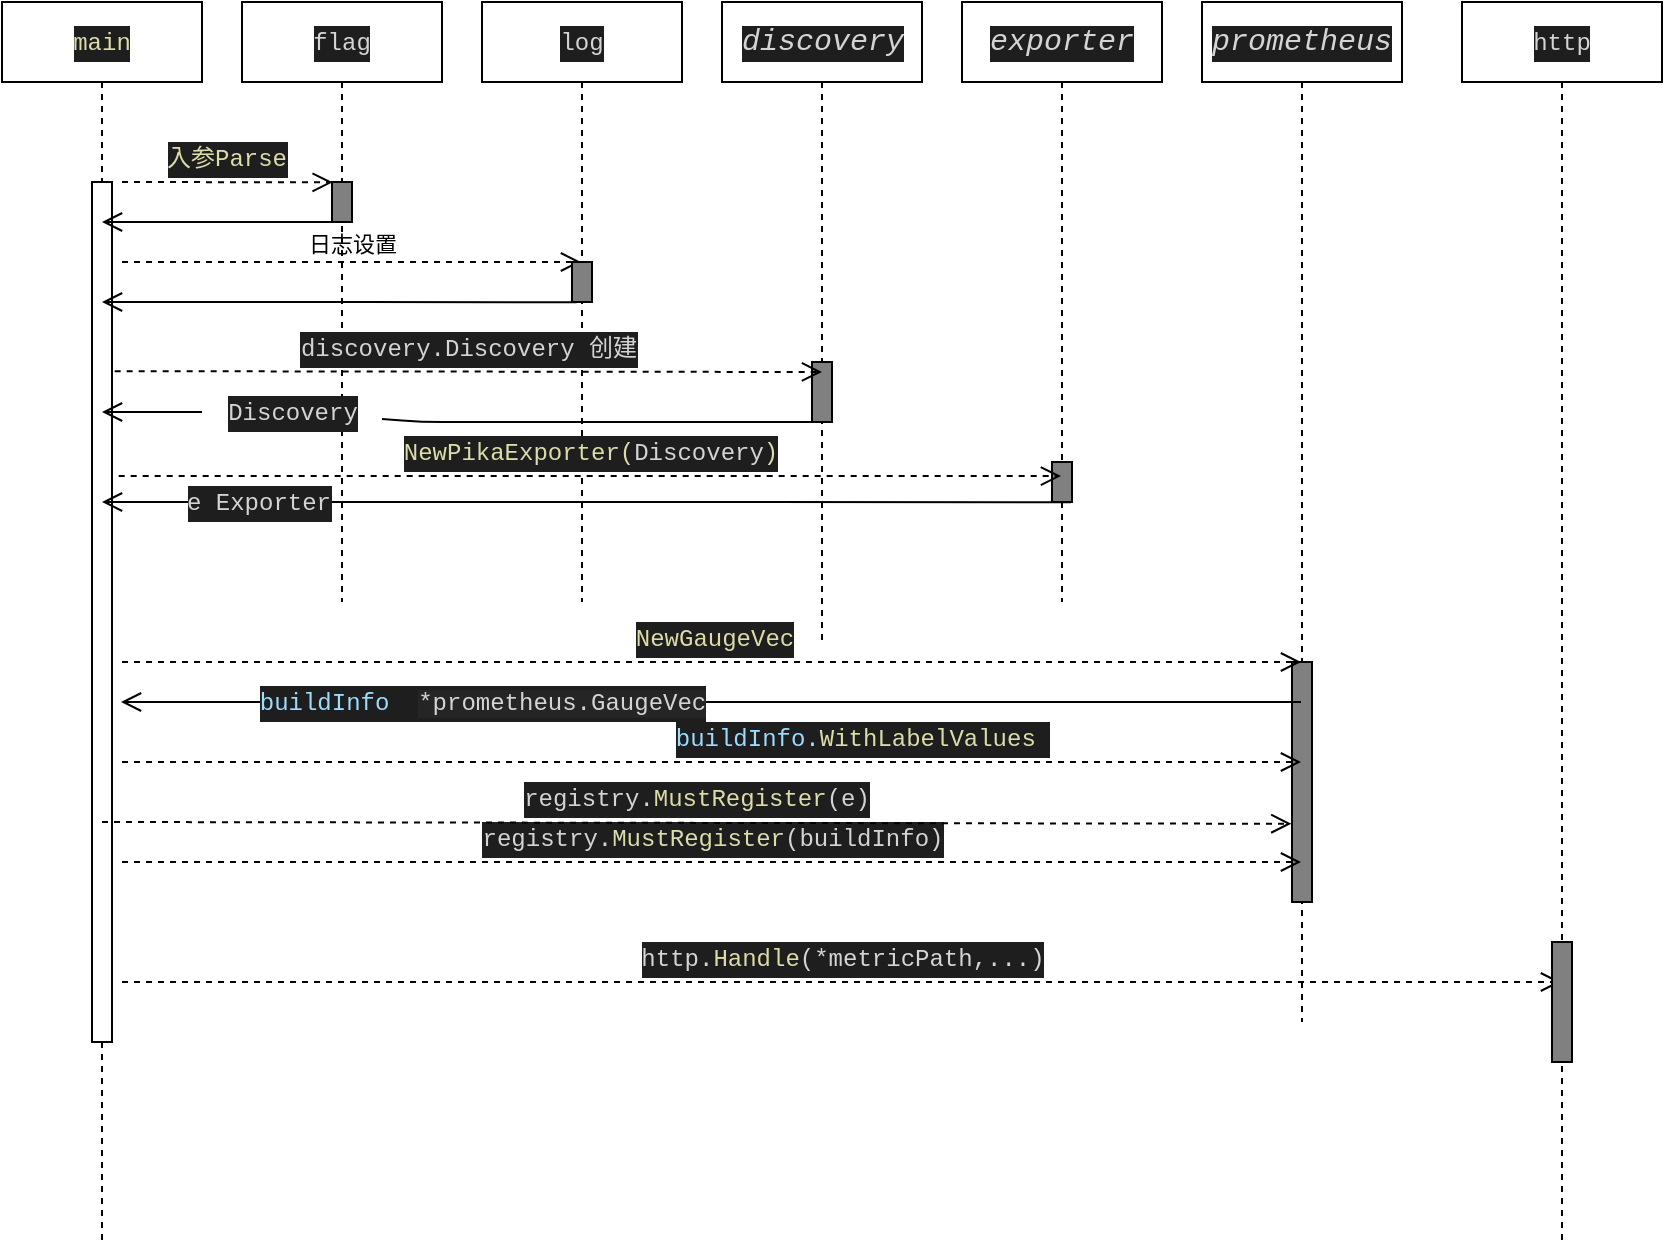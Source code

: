 <mxfile>
    <diagram id="RR83uB568vsUv_s7WXHu" name="第 1 页">
        <mxGraphModel dx="875" dy="463" grid="1" gridSize="10" guides="1" tooltips="1" connect="1" arrows="1" fold="1" page="1" pageScale="1" pageWidth="827" pageHeight="1169" math="0" shadow="0">
            <root>
                <mxCell id="0"/>
                <mxCell id="1" parent="0"/>
                <mxCell id="2" value="&lt;div style=&quot;color: rgb(212, 212, 212); background-color: rgb(30, 30, 30); font-family: Menlo, Monaco, &amp;quot;Courier New&amp;quot;, monospace; line-height: 18px; font-size: 15px;&quot;&gt;discovery&lt;/div&gt;" style="shape=umlLifeline;perimeter=lifelinePerimeter;html=1;container=1;collapsible=0;recursiveResize=0;outlineConnect=0;fontStyle=2;fontSize=15;" vertex="1" parent="1">
                    <mxGeometry x="450" y="90" width="100" height="320" as="geometry"/>
                </mxCell>
                <mxCell id="3" value="" style="html=1;points=[];perimeter=orthogonalPerimeter;fillColor=#808080;" vertex="1" parent="2">
                    <mxGeometry x="45" y="180" width="10" height="30" as="geometry"/>
                </mxCell>
                <mxCell id="4" value="&lt;div style=&quot;color: rgb(212, 212, 212); background-color: rgb(30, 30, 30); font-family: Menlo, Monaco, &amp;quot;Courier New&amp;quot;, monospace; line-height: 18px;&quot;&gt;&lt;span style=&quot;color: #dcdcaa;&quot;&gt;main&lt;/span&gt;&lt;/div&gt;" style="shape=umlLifeline;perimeter=lifelinePerimeter;whiteSpace=wrap;html=1;container=1;collapsible=0;recursiveResize=0;outlineConnect=0;" vertex="1" parent="1">
                    <mxGeometry x="90" y="90" width="100" height="620" as="geometry"/>
                </mxCell>
                <mxCell id="14" style="edgeStyle=none;html=1;" edge="1" parent="4" source="5" target="4">
                    <mxGeometry relative="1" as="geometry"/>
                </mxCell>
                <mxCell id="5" value="" style="html=1;points=[];perimeter=orthogonalPerimeter;" vertex="1" parent="4">
                    <mxGeometry x="45" y="90" width="10" height="430" as="geometry"/>
                </mxCell>
                <mxCell id="15" value="&lt;div style=&quot;color: rgb(212, 212, 212); background-color: rgb(30, 30, 30); font-family: Menlo, Monaco, &amp;quot;Courier New&amp;quot;, monospace; font-size: 12px; line-height: 18px;&quot;&gt;&lt;span style=&quot;color: #dcdcaa;&quot;&gt;入参Parse&lt;/span&gt;&lt;/div&gt;" style="endArrow=open;startArrow=none;endFill=0;startFill=0;endSize=8;html=1;verticalAlign=bottom;dashed=1;labelBackgroundColor=none;entryX=0.034;entryY=0.008;entryDx=0;entryDy=0;entryPerimeter=0;" edge="1" parent="4" target="11">
                    <mxGeometry width="160" relative="1" as="geometry">
                        <mxPoint x="60" y="90" as="sourcePoint"/>
                        <mxPoint x="150" y="90" as="targetPoint"/>
                    </mxGeometry>
                </mxCell>
                <mxCell id="19" value="日志设置" style="endArrow=open;startArrow=none;endFill=0;startFill=0;endSize=8;html=1;verticalAlign=bottom;dashed=1;labelBackgroundColor=none;" edge="1" parent="4" target="12">
                    <mxGeometry width="160" relative="1" as="geometry">
                        <mxPoint x="60" y="130" as="sourcePoint"/>
                        <mxPoint x="220" y="130" as="targetPoint"/>
                    </mxGeometry>
                </mxCell>
                <mxCell id="6" value="&lt;div style=&quot;color: rgb(212, 212, 212); background-color: rgb(30, 30, 30); font-family: Menlo, Monaco, &amp;quot;Courier New&amp;quot;, monospace; line-height: 18px; font-size: 15px;&quot;&gt;exporter&lt;/div&gt;" style="shape=umlLifeline;perimeter=lifelinePerimeter;whiteSpace=wrap;html=1;container=1;collapsible=0;recursiveResize=0;outlineConnect=0;fontStyle=2;fontSize=15;" vertex="1" parent="1">
                    <mxGeometry x="570" y="90" width="100" height="300" as="geometry"/>
                </mxCell>
                <mxCell id="7" value="" style="html=1;points=[];perimeter=orthogonalPerimeter;fillColor=#808080;" vertex="1" parent="6">
                    <mxGeometry x="45" y="230" width="10" height="20" as="geometry"/>
                </mxCell>
                <mxCell id="8" value="&lt;div style=&quot;color: rgb(212, 212, 212); background-color: rgb(30, 30, 30); font-family: Menlo, Monaco, &amp;quot;Courier New&amp;quot;, monospace; line-height: 18px; font-size: 15px;&quot;&gt;prometheus&lt;/div&gt;" style="shape=umlLifeline;perimeter=lifelinePerimeter;whiteSpace=wrap;html=1;container=1;collapsible=0;recursiveResize=0;outlineConnect=0;fontSize=15;fontStyle=2" vertex="1" parent="1">
                    <mxGeometry x="690" y="90" width="100" height="510" as="geometry"/>
                </mxCell>
                <mxCell id="9" value="" style="html=1;points=[];perimeter=orthogonalPerimeter;fillColor=#808080;" vertex="1" parent="8">
                    <mxGeometry x="45" y="330" width="10" height="120" as="geometry"/>
                </mxCell>
                <mxCell id="10" value="&lt;div style=&quot;color: rgb(212, 212, 212); background-color: rgb(30, 30, 30); font-family: Menlo, Monaco, &amp;quot;Courier New&amp;quot;, monospace; line-height: 18px;&quot;&gt;flag&lt;/div&gt;" style="shape=umlLifeline;perimeter=lifelinePerimeter;whiteSpace=wrap;html=1;container=1;collapsible=0;recursiveResize=0;outlineConnect=0;" vertex="1" parent="1">
                    <mxGeometry x="210" y="90" width="100" height="300" as="geometry"/>
                </mxCell>
                <mxCell id="11" value="" style="html=1;points=[];perimeter=orthogonalPerimeter;fillColor=#808080;" vertex="1" parent="10">
                    <mxGeometry x="45" y="90" width="10" height="20" as="geometry"/>
                </mxCell>
                <mxCell id="12" value="&lt;div style=&quot;color: rgb(212, 212, 212); background-color: rgb(30, 30, 30); font-family: Menlo, Monaco, &amp;quot;Courier New&amp;quot;, monospace; line-height: 18px;&quot;&gt;log&lt;/div&gt;" style="shape=umlLifeline;perimeter=lifelinePerimeter;whiteSpace=wrap;html=1;container=1;collapsible=0;recursiveResize=0;outlineConnect=0;" vertex="1" parent="1">
                    <mxGeometry x="330" y="90" width="100" height="300" as="geometry"/>
                </mxCell>
                <mxCell id="13" value="" style="html=1;points=[];perimeter=orthogonalPerimeter;fillColor=#808080;" vertex="1" parent="12">
                    <mxGeometry x="45" y="130" width="10" height="20" as="geometry"/>
                </mxCell>
                <mxCell id="18" value="" style="endArrow=open;startArrow=none;endFill=0;startFill=0;endSize=8;html=1;verticalAlign=bottom;labelBackgroundColor=none;strokeWidth=1;" edge="1" parent="1" source="10" target="4">
                    <mxGeometry width="160" relative="1" as="geometry">
                        <mxPoint x="250" y="280" as="sourcePoint"/>
                        <mxPoint x="450" y="280" as="targetPoint"/>
                        <Array as="points">
                            <mxPoint x="200" y="200"/>
                        </Array>
                    </mxGeometry>
                </mxCell>
                <mxCell id="20" value="" style="endArrow=open;startArrow=none;endFill=0;startFill=0;endSize=8;html=1;verticalAlign=bottom;labelBackgroundColor=none;strokeWidth=1;exitX=0.234;exitY=1.006;exitDx=0;exitDy=0;exitPerimeter=0;" edge="1" parent="1" source="13" target="4">
                    <mxGeometry width="160" relative="1" as="geometry">
                        <mxPoint x="320" y="249" as="sourcePoint"/>
                        <mxPoint x="200" y="249" as="targetPoint"/>
                        <Array as="points">
                            <mxPoint x="260" y="240"/>
                        </Array>
                    </mxGeometry>
                </mxCell>
                <mxCell id="21" value="&lt;div style=&quot;color: rgb(212, 212, 212); background-color: rgb(30, 30, 30); font-family: Menlo, Monaco, &amp;quot;Courier New&amp;quot;, monospace; font-size: 12px; line-height: 18px;&quot;&gt;discovery.Discovery 创建&lt;/div&gt;" style="endArrow=open;startArrow=none;endFill=0;startFill=0;endSize=8;html=1;verticalAlign=bottom;dashed=1;labelBackgroundColor=none;exitX=1.134;exitY=0.22;exitDx=0;exitDy=0;exitPerimeter=0;" edge="1" parent="1" source="5">
                    <mxGeometry width="160" relative="1" as="geometry">
                        <mxPoint x="155.5" y="270" as="sourcePoint"/>
                        <mxPoint x="500" y="275" as="targetPoint"/>
                    </mxGeometry>
                </mxCell>
                <mxCell id="22" value="" style="endArrow=open;startArrow=none;endFill=0;startFill=0;endSize=8;html=1;verticalAlign=bottom;labelBackgroundColor=none;strokeWidth=1;" edge="1" parent="1" source="25" target="4">
                    <mxGeometry width="160" relative="1" as="geometry">
                        <mxPoint x="407.84" y="290.12" as="sourcePoint"/>
                        <mxPoint x="170" y="290" as="targetPoint"/>
                        <Array as="points"/>
                    </mxGeometry>
                </mxCell>
                <mxCell id="23" value="&lt;div style=&quot;color: rgb(212, 212, 212); background-color: rgb(30, 30, 30); font-family: Menlo, Monaco, &amp;quot;Courier New&amp;quot;, monospace; font-size: 12px; line-height: 18px;&quot;&gt;&lt;div style=&quot;line-height: 18px;&quot;&gt;&lt;span style=&quot;color: #dcdcaa;&quot;&gt;NewPikaExporter(&lt;/span&gt;&lt;span style=&quot;&quot;&gt;Discovery&lt;/span&gt;&lt;span style=&quot;color: rgb(220, 220, 170);&quot;&gt;)&lt;/span&gt;&lt;/div&gt;&lt;/div&gt;" style="endArrow=open;startArrow=none;endFill=0;startFill=0;endSize=8;html=1;verticalAlign=bottom;dashed=1;labelBackgroundColor=none;exitX=1.334;exitY=0.342;exitDx=0;exitDy=0;exitPerimeter=0;" edge="1" parent="1" source="5" target="6">
                    <mxGeometry x="0.002" width="160" relative="1" as="geometry">
                        <mxPoint x="152" y="320" as="sourcePoint"/>
                        <mxPoint x="505" y="320.0" as="targetPoint"/>
                        <mxPoint as="offset"/>
                    </mxGeometry>
                </mxCell>
                <mxCell id="24" value="" style="endArrow=open;startArrow=none;endFill=0;startFill=0;endSize=8;html=1;verticalAlign=bottom;labelBackgroundColor=none;strokeWidth=1;exitX=0.934;exitY=1.008;exitDx=0;exitDy=0;exitPerimeter=0;" edge="1" parent="1" source="7" target="4">
                    <mxGeometry width="160" relative="1" as="geometry">
                        <mxPoint x="594" y="340" as="sourcePoint"/>
                        <mxPoint x="240" y="340" as="targetPoint"/>
                        <Array as="points">
                            <mxPoint x="385" y="340"/>
                        </Array>
                    </mxGeometry>
                </mxCell>
                <mxCell id="29" value="&lt;div style=&quot;color: rgb(212, 212, 212); background-color: rgb(30, 30, 30); font-family: Menlo, Monaco, &amp;quot;Courier New&amp;quot;, monospace; font-size: 12px; line-height: 18px;&quot;&gt;e Exporter&lt;/div&gt;" style="edgeLabel;html=1;align=center;verticalAlign=middle;resizable=0;points=[];" vertex="1" connectable="0" parent="24">
                    <mxGeometry x="0.679" relative="1" as="geometry">
                        <mxPoint as="offset"/>
                    </mxGeometry>
                </mxCell>
                <mxCell id="27" value="" style="endArrow=none;startArrow=none;endFill=0;startFill=0;endSize=8;html=1;verticalAlign=bottom;labelBackgroundColor=none;strokeWidth=1;" edge="1" parent="1" source="2" target="25">
                    <mxGeometry width="160" relative="1" as="geometry">
                        <mxPoint x="499.5" y="290" as="sourcePoint"/>
                        <mxPoint x="139.5" y="290" as="targetPoint"/>
                        <Array as="points">
                            <mxPoint x="300" y="300"/>
                        </Array>
                    </mxGeometry>
                </mxCell>
                <mxCell id="30" value="&lt;div style=&quot;color: rgb(212, 212, 212); background-color: rgb(30, 30, 30); font-family: Menlo, Monaco, &amp;quot;Courier New&amp;quot;, monospace; font-size: 12px; line-height: 18px;&quot;&gt;&lt;div style=&quot;line-height: 18px;&quot;&gt;&lt;div style=&quot;line-height: 18px;&quot;&gt;&lt;span style=&quot;color: #dcdcaa;&quot;&gt;NewGaugeVec&lt;/span&gt;&lt;/div&gt;&lt;/div&gt;&lt;/div&gt;" style="endArrow=open;startArrow=none;endFill=0;startFill=0;endSize=8;html=1;verticalAlign=bottom;dashed=1;labelBackgroundColor=none;" edge="1" parent="1" target="8">
                    <mxGeometry x="0.002" width="160" relative="1" as="geometry">
                        <mxPoint x="150" y="420" as="sourcePoint"/>
                        <mxPoint x="631.16" y="420" as="targetPoint"/>
                        <mxPoint as="offset"/>
                    </mxGeometry>
                </mxCell>
                <mxCell id="31" value="" style="endArrow=open;startArrow=none;endFill=0;startFill=0;endSize=8;html=1;verticalAlign=bottom;labelBackgroundColor=none;strokeWidth=1;" edge="1" parent="1" source="8">
                    <mxGeometry width="160" relative="1" as="geometry">
                        <mxPoint x="634.34" y="440.16" as="sourcePoint"/>
                        <mxPoint x="149.5" y="440" as="targetPoint"/>
                        <Array as="points">
                            <mxPoint x="395" y="440"/>
                        </Array>
                    </mxGeometry>
                </mxCell>
                <mxCell id="32" value="&lt;div style=&quot;color: rgb(212, 212, 212); background-color: rgb(30, 30, 30); font-family: Menlo, Monaco, &amp;quot;Courier New&amp;quot;, monospace; font-size: 12px; line-height: 18px;&quot;&gt;&lt;div style=&quot;line-height: 18px;&quot;&gt;&lt;span style=&quot;color: #9cdcfe;&quot;&gt;buildInfo&amp;nbsp;&amp;nbsp;&lt;/span&gt;&lt;span style=&quot;background-color: rgb(37, 37, 38); text-align: start;&quot;&gt;*prometheus.GaugeVec&lt;/span&gt;&lt;/div&gt;&lt;/div&gt;" style="edgeLabel;html=1;align=center;verticalAlign=middle;resizable=0;points=[];" vertex="1" connectable="0" parent="31">
                    <mxGeometry x="0.679" relative="1" as="geometry">
                        <mxPoint x="86" as="offset"/>
                    </mxGeometry>
                </mxCell>
                <mxCell id="34" value="&lt;div style=&quot;color: rgb(212, 212, 212); background-color: rgb(30, 30, 30); font-family: Menlo, Monaco, &amp;quot;Courier New&amp;quot;, monospace; font-size: 12px; line-height: 18px;&quot;&gt;&lt;div style=&quot;line-height: 18px;&quot;&gt;&lt;div style=&quot;line-height: 18px;&quot;&gt;&lt;span style=&quot;color: rgb(156, 220, 254);&quot;&gt;buildInfo.&lt;/span&gt;&lt;span style=&quot;color: rgb(220, 220, 170);&quot;&gt;WithLabelValues&lt;/span&gt;&lt;span style=&quot;color: rgb(156, 220, 254);&quot;&gt;&amp;nbsp;&lt;/span&gt;&lt;/div&gt;&lt;/div&gt;&lt;/div&gt;" style="endArrow=open;startArrow=none;endFill=0;startFill=0;endSize=8;html=1;verticalAlign=bottom;dashed=1;labelBackgroundColor=none;" edge="1" parent="1">
                    <mxGeometry x="0.255" width="160" relative="1" as="geometry">
                        <mxPoint x="150" y="470" as="sourcePoint"/>
                        <mxPoint x="739.5" y="470" as="targetPoint"/>
                        <mxPoint as="offset"/>
                    </mxGeometry>
                </mxCell>
                <mxCell id="35" value="&lt;div style=&quot;color: rgb(212, 212, 212); background-color: rgb(30, 30, 30); font-family: Menlo, Monaco, &amp;quot;Courier New&amp;quot;, monospace; font-size: 12px; line-height: 18px;&quot;&gt;&lt;div style=&quot;line-height: 18px;&quot;&gt;&lt;div style=&quot;line-height: 18px;&quot;&gt;&lt;div style=&quot;line-height: 18px;&quot;&gt;&lt;div style=&quot;line-height: 18px;&quot;&gt;http.&lt;span style=&quot;color: #dcdcaa;&quot;&gt;Handle&lt;/span&gt;(*metricPath,...)&lt;/div&gt;&lt;/div&gt;&lt;/div&gt;&lt;/div&gt;&lt;/div&gt;" style="endArrow=open;startArrow=none;endFill=0;startFill=0;endSize=8;html=1;verticalAlign=bottom;dashed=1;labelBackgroundColor=none;" edge="1" parent="1" target="37">
                    <mxGeometry x="0.001" width="160" relative="1" as="geometry">
                        <mxPoint x="150" y="580" as="sourcePoint"/>
                        <mxPoint x="739.5" y="580" as="targetPoint"/>
                        <mxPoint as="offset"/>
                    </mxGeometry>
                </mxCell>
                <mxCell id="36" value="&lt;div style=&quot;color: rgb(212, 212, 212); background-color: rgb(30, 30, 30); font-family: Menlo, Monaco, &amp;quot;Courier New&amp;quot;, monospace; font-size: 12px; line-height: 18px;&quot;&gt;&lt;div style=&quot;line-height: 18px;&quot;&gt;&lt;div style=&quot;line-height: 18px;&quot;&gt;&lt;div style=&quot;line-height: 18px;&quot;&gt;&lt;div style=&quot;line-height: 18px;&quot;&gt;registry.&lt;span style=&quot;color: #dcdcaa;&quot;&gt;MustRegister&lt;/span&gt;(buildInfo)&lt;/div&gt;&lt;/div&gt;&lt;/div&gt;&lt;/div&gt;&lt;/div&gt;" style="endArrow=open;startArrow=none;endFill=0;startFill=0;endSize=8;html=1;verticalAlign=bottom;dashed=1;labelBackgroundColor=none;" edge="1" parent="1">
                    <mxGeometry x="0.001" width="160" relative="1" as="geometry">
                        <mxPoint x="150" y="520" as="sourcePoint"/>
                        <mxPoint x="739.5" y="520" as="targetPoint"/>
                        <mxPoint as="offset"/>
                    </mxGeometry>
                </mxCell>
                <mxCell id="37" value="&lt;div style=&quot;color: rgb(212, 212, 212); background-color: rgb(30, 30, 30); font-family: Menlo, Monaco, &amp;quot;Courier New&amp;quot;, monospace; line-height: 18px;&quot;&gt;http&lt;/div&gt;" style="shape=umlLifeline;perimeter=lifelinePerimeter;whiteSpace=wrap;html=1;container=1;collapsible=0;recursiveResize=0;outlineConnect=0;" vertex="1" parent="1">
                    <mxGeometry x="820" y="90" width="100" height="620" as="geometry"/>
                </mxCell>
                <mxCell id="38" value="" style="html=1;points=[];perimeter=orthogonalPerimeter;fillColor=#808080;" vertex="1" parent="37">
                    <mxGeometry x="45" y="470" width="10" height="60" as="geometry"/>
                </mxCell>
                <mxCell id="39" value="&lt;div style=&quot;color: rgb(212, 212, 212); background-color: rgb(30, 30, 30); font-family: Menlo, Monaco, &amp;quot;Courier New&amp;quot;, monospace; font-size: 12px; line-height: 18px;&quot;&gt;&lt;div style=&quot;line-height: 18px;&quot;&gt;&lt;div style=&quot;line-height: 18px;&quot;&gt;&lt;div style=&quot;line-height: 18px;&quot;&gt;registry.&lt;span style=&quot;color: #dcdcaa;&quot;&gt;MustRegister&lt;/span&gt;(e)&lt;/div&gt;&lt;/div&gt;&lt;/div&gt;&lt;/div&gt;" style="endArrow=open;startArrow=none;endFill=0;startFill=0;endSize=8;html=1;verticalAlign=bottom;dashed=1;labelBackgroundColor=none;entryX=-0.033;entryY=0.674;entryDx=0;entryDy=0;entryPerimeter=0;" edge="1" parent="1" target="9">
                    <mxGeometry x="0.001" width="160" relative="1" as="geometry">
                        <mxPoint x="140" y="500" as="sourcePoint"/>
                        <mxPoint x="730" y="500" as="targetPoint"/>
                        <mxPoint as="offset"/>
                    </mxGeometry>
                </mxCell>
                <mxCell id="25" value="&lt;div style=&quot;color: rgb(212, 212, 212); background-color: rgb(30, 30, 30); font-family: Menlo, Monaco, &amp;quot;Courier New&amp;quot;, monospace; line-height: 18px;&quot;&gt;Discovery&lt;/div&gt;" style="text;html=1;align=center;verticalAlign=middle;resizable=0;points=[];autosize=1;strokeColor=none;fillColor=none;" vertex="1" parent="1">
                    <mxGeometry x="190" y="280" width="90" height="30" as="geometry"/>
                </mxCell>
            </root>
        </mxGraphModel>
    </diagram>
</mxfile>